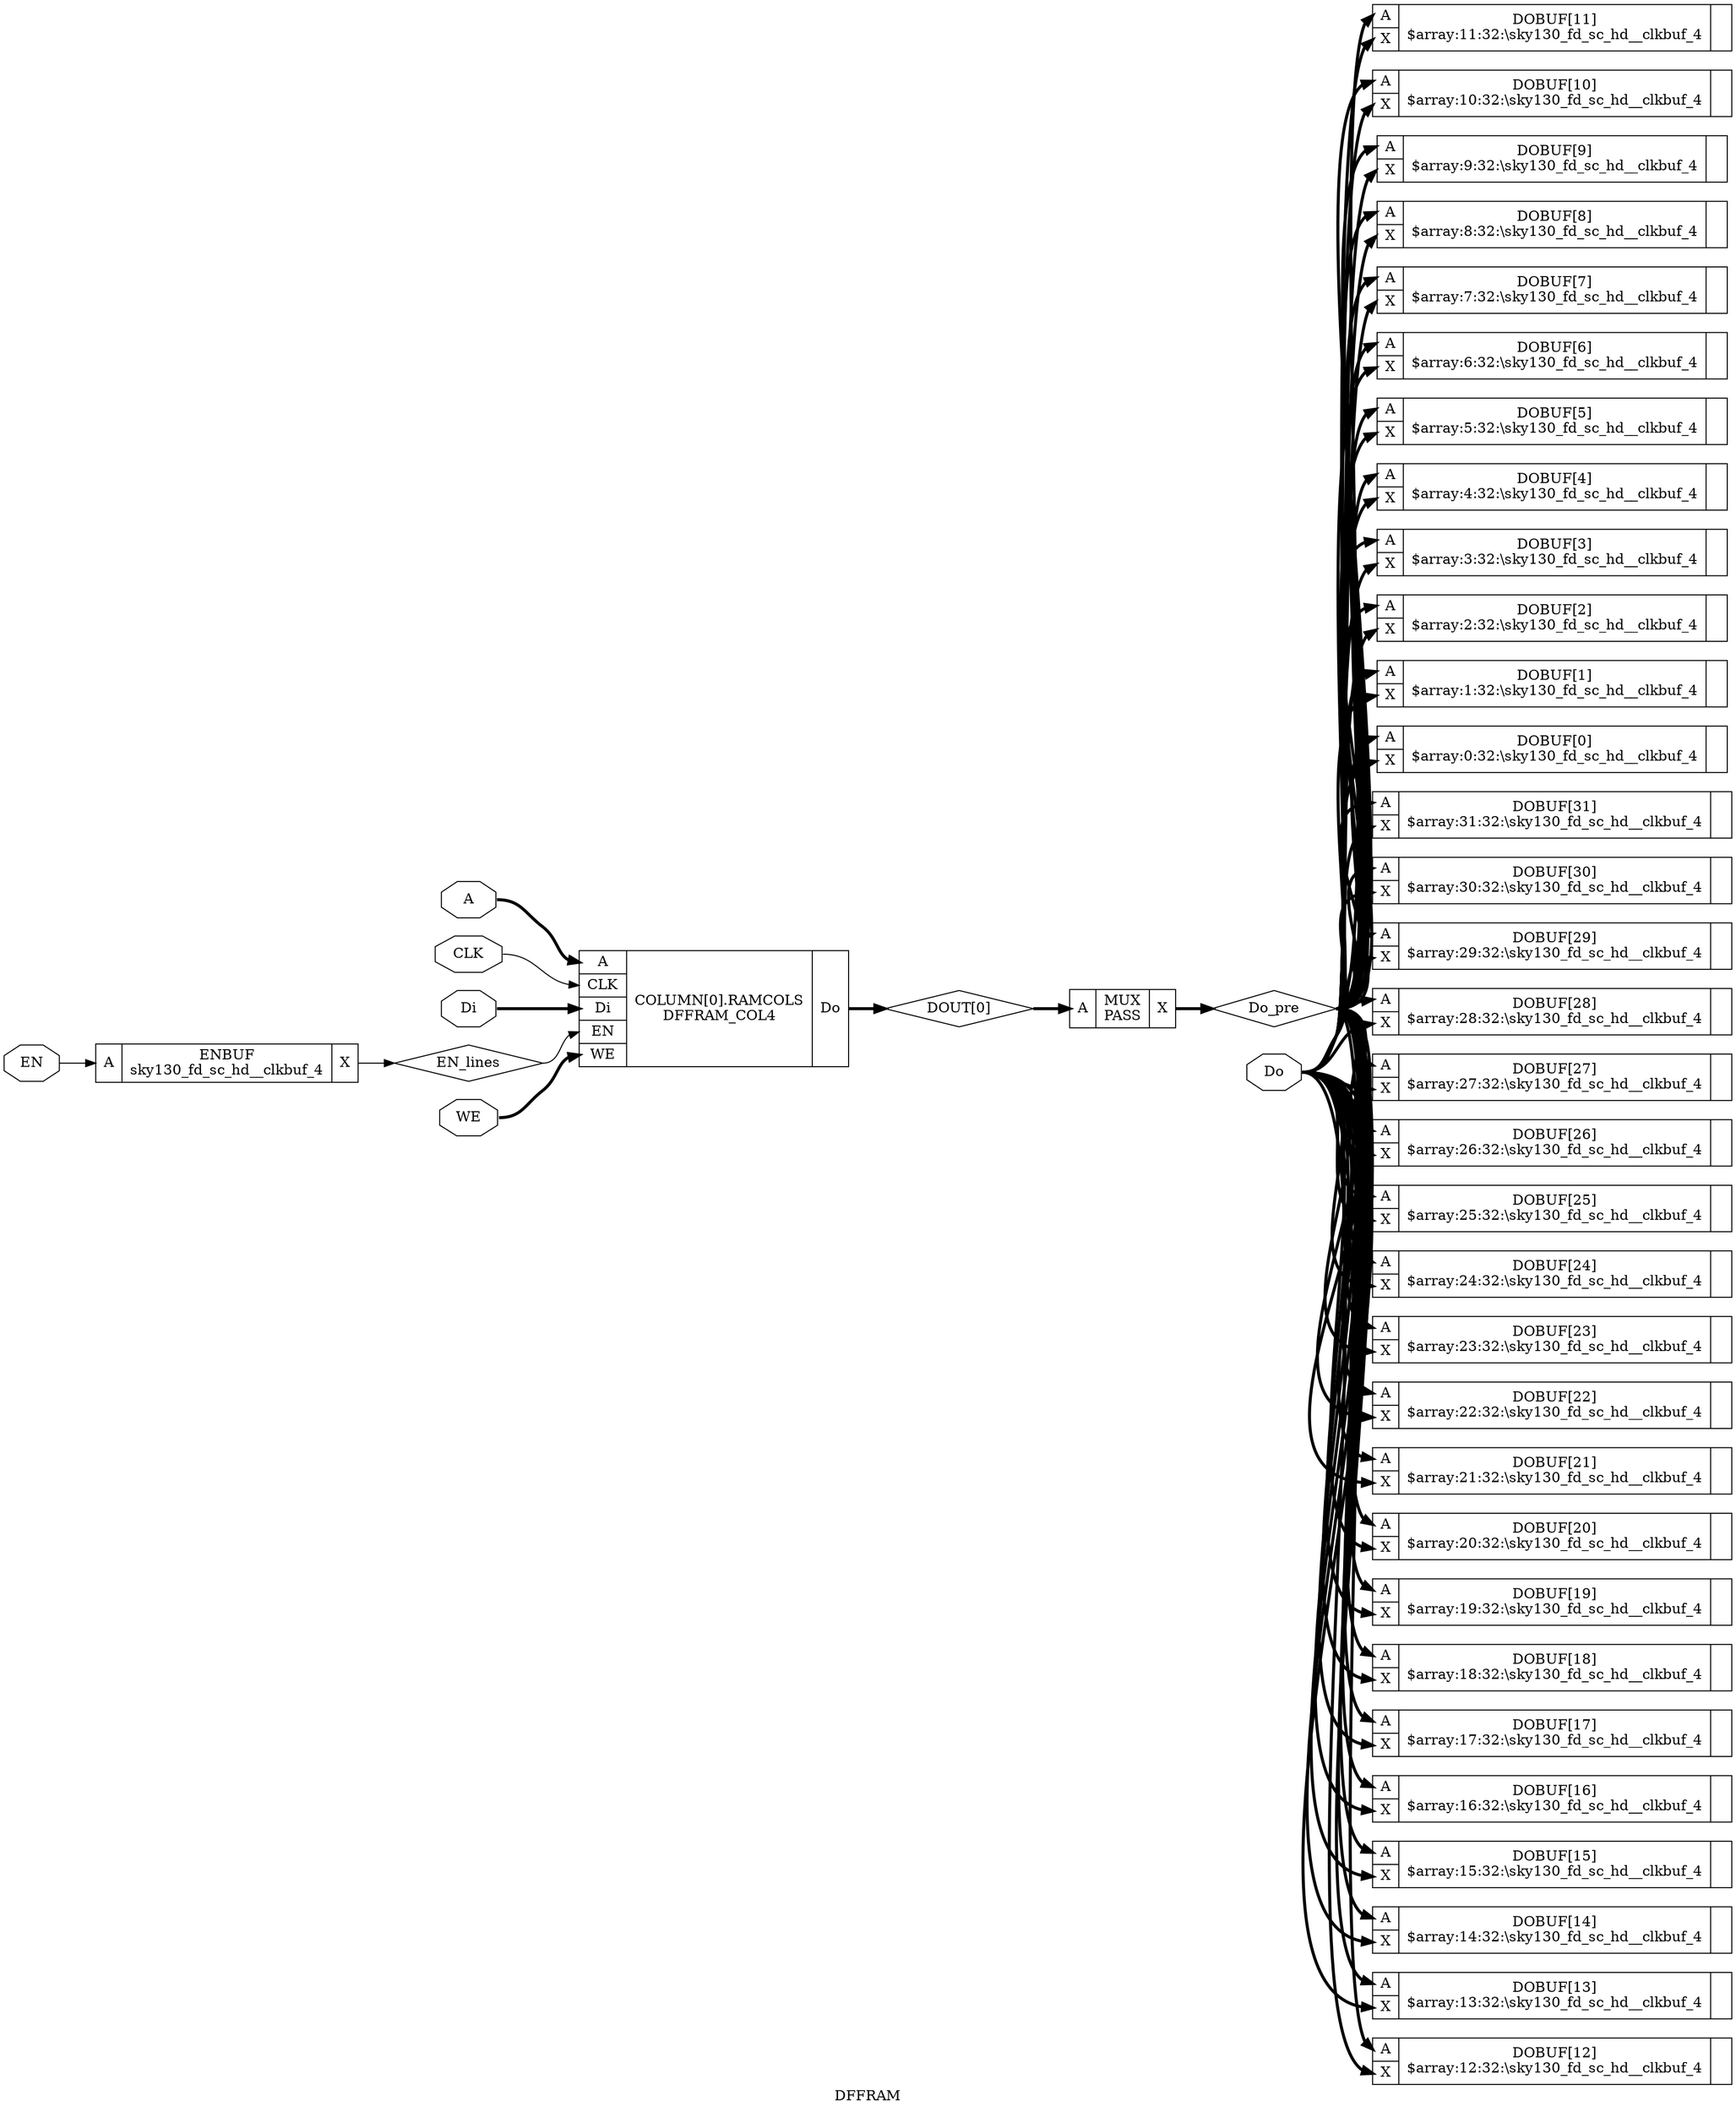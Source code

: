 digraph "DFFRAM" {
label="DFFRAM";
rankdir="LR";
remincross=true;
n1 [ shape=diamond, label="DOUT[0]", color="black", fontcolor="black" ];
n2 [ shape=diamond, label="EN_lines", color="black", fontcolor="black" ];
n3 [ shape=diamond, label="Do_pre", color="black", fontcolor="black" ];
n4 [ shape=octagon, label="A", color="black", fontcolor="black" ];
n5 [ shape=octagon, label="Do", color="black", fontcolor="black" ];
n6 [ shape=octagon, label="Di", color="black", fontcolor="black" ];
n7 [ shape=octagon, label="EN", color="black", fontcolor="black" ];
n8 [ shape=octagon, label="WE", color="black", fontcolor="black" ];
n9 [ shape=octagon, label="CLK", color="black", fontcolor="black" ];
c11 [ shape=record, label="{{<p4> A|<p10> X}|DOBUF[31]\n$array:31:32:\\sky130_fd_sc_hd__clkbuf_4|{}}" ];
c12 [ shape=record, label="{{<p4> A|<p10> X}|DOBUF[30]\n$array:30:32:\\sky130_fd_sc_hd__clkbuf_4|{}}" ];
c13 [ shape=record, label="{{<p4> A|<p10> X}|DOBUF[29]\n$array:29:32:\\sky130_fd_sc_hd__clkbuf_4|{}}" ];
c14 [ shape=record, label="{{<p4> A|<p10> X}|DOBUF[28]\n$array:28:32:\\sky130_fd_sc_hd__clkbuf_4|{}}" ];
c15 [ shape=record, label="{{<p4> A|<p10> X}|DOBUF[27]\n$array:27:32:\\sky130_fd_sc_hd__clkbuf_4|{}}" ];
c16 [ shape=record, label="{{<p4> A|<p10> X}|DOBUF[26]\n$array:26:32:\\sky130_fd_sc_hd__clkbuf_4|{}}" ];
c17 [ shape=record, label="{{<p4> A|<p10> X}|DOBUF[25]\n$array:25:32:\\sky130_fd_sc_hd__clkbuf_4|{}}" ];
c18 [ shape=record, label="{{<p4> A|<p10> X}|DOBUF[24]\n$array:24:32:\\sky130_fd_sc_hd__clkbuf_4|{}}" ];
c19 [ shape=record, label="{{<p4> A|<p10> X}|DOBUF[23]\n$array:23:32:\\sky130_fd_sc_hd__clkbuf_4|{}}" ];
c20 [ shape=record, label="{{<p4> A|<p10> X}|DOBUF[22]\n$array:22:32:\\sky130_fd_sc_hd__clkbuf_4|{}}" ];
c21 [ shape=record, label="{{<p4> A|<p10> X}|DOBUF[21]\n$array:21:32:\\sky130_fd_sc_hd__clkbuf_4|{}}" ];
c22 [ shape=record, label="{{<p4> A|<p10> X}|DOBUF[20]\n$array:20:32:\\sky130_fd_sc_hd__clkbuf_4|{}}" ];
c23 [ shape=record, label="{{<p4> A|<p10> X}|DOBUF[19]\n$array:19:32:\\sky130_fd_sc_hd__clkbuf_4|{}}" ];
c24 [ shape=record, label="{{<p4> A|<p10> X}|DOBUF[18]\n$array:18:32:\\sky130_fd_sc_hd__clkbuf_4|{}}" ];
c25 [ shape=record, label="{{<p4> A|<p10> X}|DOBUF[17]\n$array:17:32:\\sky130_fd_sc_hd__clkbuf_4|{}}" ];
c26 [ shape=record, label="{{<p4> A|<p10> X}|DOBUF[16]\n$array:16:32:\\sky130_fd_sc_hd__clkbuf_4|{}}" ];
c27 [ shape=record, label="{{<p4> A|<p10> X}|DOBUF[15]\n$array:15:32:\\sky130_fd_sc_hd__clkbuf_4|{}}" ];
c28 [ shape=record, label="{{<p4> A|<p10> X}|DOBUF[14]\n$array:14:32:\\sky130_fd_sc_hd__clkbuf_4|{}}" ];
c29 [ shape=record, label="{{<p4> A|<p10> X}|DOBUF[13]\n$array:13:32:\\sky130_fd_sc_hd__clkbuf_4|{}}" ];
c30 [ shape=record, label="{{<p4> A|<p10> X}|DOBUF[12]\n$array:12:32:\\sky130_fd_sc_hd__clkbuf_4|{}}" ];
c31 [ shape=record, label="{{<p4> A|<p10> X}|DOBUF[11]\n$array:11:32:\\sky130_fd_sc_hd__clkbuf_4|{}}" ];
c32 [ shape=record, label="{{<p4> A|<p10> X}|DOBUF[10]\n$array:10:32:\\sky130_fd_sc_hd__clkbuf_4|{}}" ];
c33 [ shape=record, label="{{<p4> A|<p10> X}|DOBUF[9]\n$array:9:32:\\sky130_fd_sc_hd__clkbuf_4|{}}" ];
c34 [ shape=record, label="{{<p4> A|<p10> X}|DOBUF[8]\n$array:8:32:\\sky130_fd_sc_hd__clkbuf_4|{}}" ];
c35 [ shape=record, label="{{<p4> A|<p10> X}|DOBUF[7]\n$array:7:32:\\sky130_fd_sc_hd__clkbuf_4|{}}" ];
c36 [ shape=record, label="{{<p4> A|<p10> X}|DOBUF[6]\n$array:6:32:\\sky130_fd_sc_hd__clkbuf_4|{}}" ];
c37 [ shape=record, label="{{<p4> A|<p10> X}|DOBUF[5]\n$array:5:32:\\sky130_fd_sc_hd__clkbuf_4|{}}" ];
c38 [ shape=record, label="{{<p4> A|<p10> X}|DOBUF[4]\n$array:4:32:\\sky130_fd_sc_hd__clkbuf_4|{}}" ];
c39 [ shape=record, label="{{<p4> A|<p10> X}|DOBUF[3]\n$array:3:32:\\sky130_fd_sc_hd__clkbuf_4|{}}" ];
c40 [ shape=record, label="{{<p4> A|<p10> X}|DOBUF[2]\n$array:2:32:\\sky130_fd_sc_hd__clkbuf_4|{}}" ];
c41 [ shape=record, label="{{<p4> A|<p10> X}|DOBUF[1]\n$array:1:32:\\sky130_fd_sc_hd__clkbuf_4|{}}" ];
c42 [ shape=record, label="{{<p4> A|<p10> X}|DOBUF[0]\n$array:0:32:\\sky130_fd_sc_hd__clkbuf_4|{}}" ];
c43 [ shape=record, label="{{<p4> A}|ENBUF\nsky130_fd_sc_hd__clkbuf_4|{<p10> X}}" ];
c44 [ shape=record, label="{{<p4> A}|MUX\nPASS|{<p10> X}}" ];
c45 [ shape=record, label="{{<p4> A|<p9> CLK|<p6> Di|<p7> EN|<p8> WE}|COLUMN[0].RAMCOLS\nDFFRAM_COL4|{<p5> Do}}" ];
c45:p5:e -> n1:w [color="black", style="setlinewidth(3)", label=""];
n1:e -> c44:p4:w [color="black", style="setlinewidth(3)", label=""];
c43:p10:e -> n2:w [color="black", label=""];
n2:e -> c45:p7:w [color="black", label=""];
c44:p10:e -> n3:w [color="black", style="setlinewidth(3)", label=""];
n3:e -> c11:p4:w [color="black", style="setlinewidth(3)", label=""];
n3:e -> c12:p4:w [color="black", style="setlinewidth(3)", label=""];
n3:e -> c13:p4:w [color="black", style="setlinewidth(3)", label=""];
n3:e -> c14:p4:w [color="black", style="setlinewidth(3)", label=""];
n3:e -> c15:p4:w [color="black", style="setlinewidth(3)", label=""];
n3:e -> c16:p4:w [color="black", style="setlinewidth(3)", label=""];
n3:e -> c17:p4:w [color="black", style="setlinewidth(3)", label=""];
n3:e -> c18:p4:w [color="black", style="setlinewidth(3)", label=""];
n3:e -> c19:p4:w [color="black", style="setlinewidth(3)", label=""];
n3:e -> c20:p4:w [color="black", style="setlinewidth(3)", label=""];
n3:e -> c21:p4:w [color="black", style="setlinewidth(3)", label=""];
n3:e -> c22:p4:w [color="black", style="setlinewidth(3)", label=""];
n3:e -> c23:p4:w [color="black", style="setlinewidth(3)", label=""];
n3:e -> c24:p4:w [color="black", style="setlinewidth(3)", label=""];
n3:e -> c25:p4:w [color="black", style="setlinewidth(3)", label=""];
n3:e -> c26:p4:w [color="black", style="setlinewidth(3)", label=""];
n3:e -> c27:p4:w [color="black", style="setlinewidth(3)", label=""];
n3:e -> c28:p4:w [color="black", style="setlinewidth(3)", label=""];
n3:e -> c29:p4:w [color="black", style="setlinewidth(3)", label=""];
n3:e -> c30:p4:w [color="black", style="setlinewidth(3)", label=""];
n3:e -> c31:p4:w [color="black", style="setlinewidth(3)", label=""];
n3:e -> c32:p4:w [color="black", style="setlinewidth(3)", label=""];
n3:e -> c33:p4:w [color="black", style="setlinewidth(3)", label=""];
n3:e -> c34:p4:w [color="black", style="setlinewidth(3)", label=""];
n3:e -> c35:p4:w [color="black", style="setlinewidth(3)", label=""];
n3:e -> c36:p4:w [color="black", style="setlinewidth(3)", label=""];
n3:e -> c37:p4:w [color="black", style="setlinewidth(3)", label=""];
n3:e -> c38:p4:w [color="black", style="setlinewidth(3)", label=""];
n3:e -> c39:p4:w [color="black", style="setlinewidth(3)", label=""];
n3:e -> c40:p4:w [color="black", style="setlinewidth(3)", label=""];
n3:e -> c41:p4:w [color="black", style="setlinewidth(3)", label=""];
n3:e -> c42:p4:w [color="black", style="setlinewidth(3)", label=""];
n4:e -> c45:p4:w [color="black", style="setlinewidth(3)", label=""];
n5:e -> c11:p10:w [color="black", style="setlinewidth(3)", label=""];
n5:e -> c12:p10:w [color="black", style="setlinewidth(3)", label=""];
n5:e -> c13:p10:w [color="black", style="setlinewidth(3)", label=""];
n5:e -> c14:p10:w [color="black", style="setlinewidth(3)", label=""];
n5:e -> c15:p10:w [color="black", style="setlinewidth(3)", label=""];
n5:e -> c16:p10:w [color="black", style="setlinewidth(3)", label=""];
n5:e -> c17:p10:w [color="black", style="setlinewidth(3)", label=""];
n5:e -> c18:p10:w [color="black", style="setlinewidth(3)", label=""];
n5:e -> c19:p10:w [color="black", style="setlinewidth(3)", label=""];
n5:e -> c20:p10:w [color="black", style="setlinewidth(3)", label=""];
n5:e -> c21:p10:w [color="black", style="setlinewidth(3)", label=""];
n5:e -> c22:p10:w [color="black", style="setlinewidth(3)", label=""];
n5:e -> c23:p10:w [color="black", style="setlinewidth(3)", label=""];
n5:e -> c24:p10:w [color="black", style="setlinewidth(3)", label=""];
n5:e -> c25:p10:w [color="black", style="setlinewidth(3)", label=""];
n5:e -> c26:p10:w [color="black", style="setlinewidth(3)", label=""];
n5:e -> c27:p10:w [color="black", style="setlinewidth(3)", label=""];
n5:e -> c28:p10:w [color="black", style="setlinewidth(3)", label=""];
n5:e -> c29:p10:w [color="black", style="setlinewidth(3)", label=""];
n5:e -> c30:p10:w [color="black", style="setlinewidth(3)", label=""];
n5:e -> c31:p10:w [color="black", style="setlinewidth(3)", label=""];
n5:e -> c32:p10:w [color="black", style="setlinewidth(3)", label=""];
n5:e -> c33:p10:w [color="black", style="setlinewidth(3)", label=""];
n5:e -> c34:p10:w [color="black", style="setlinewidth(3)", label=""];
n5:e -> c35:p10:w [color="black", style="setlinewidth(3)", label=""];
n5:e -> c36:p10:w [color="black", style="setlinewidth(3)", label=""];
n5:e -> c37:p10:w [color="black", style="setlinewidth(3)", label=""];
n5:e -> c38:p10:w [color="black", style="setlinewidth(3)", label=""];
n5:e -> c39:p10:w [color="black", style="setlinewidth(3)", label=""];
n5:e -> c40:p10:w [color="black", style="setlinewidth(3)", label=""];
n5:e -> c41:p10:w [color="black", style="setlinewidth(3)", label=""];
n5:e -> c42:p10:w [color="black", style="setlinewidth(3)", label=""];
n6:e -> c45:p6:w [color="black", style="setlinewidth(3)", label=""];
n7:e -> c43:p4:w [color="black", label=""];
n8:e -> c45:p8:w [color="black", style="setlinewidth(3)", label=""];
n9:e -> c45:p9:w [color="black", label=""];
}
